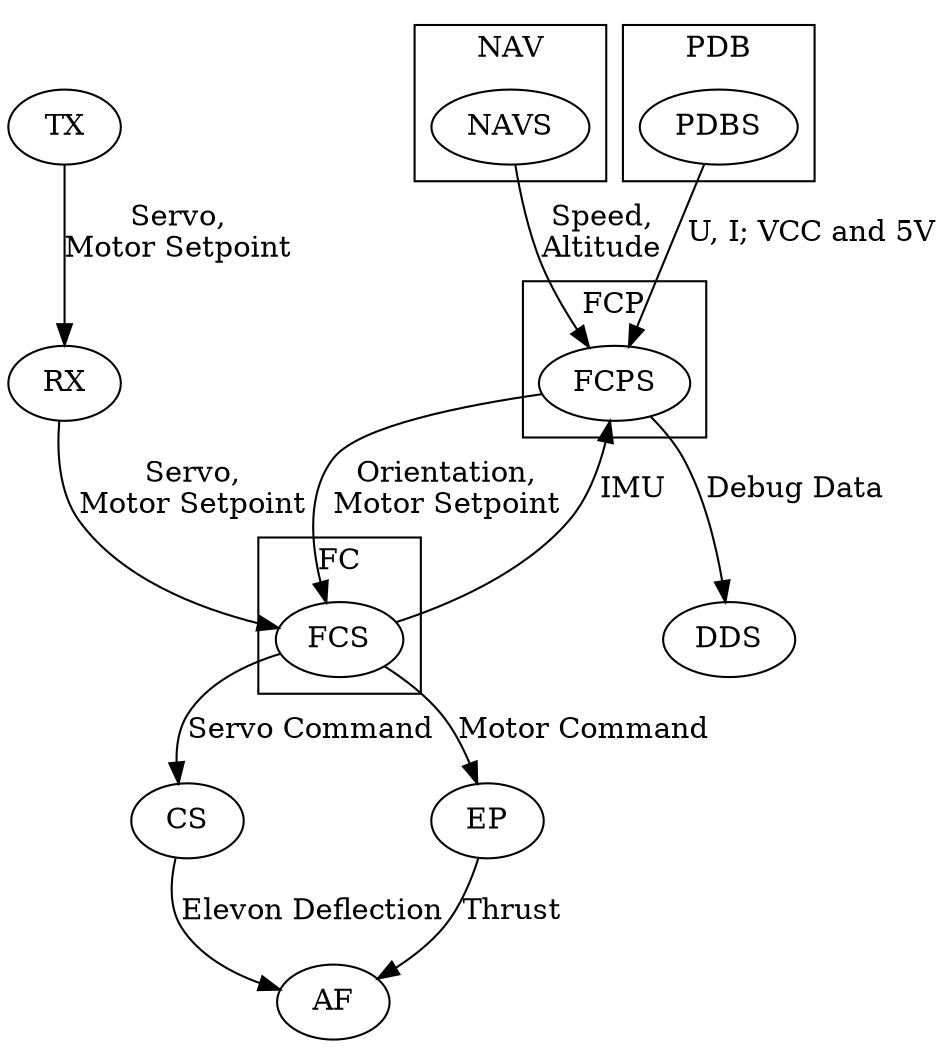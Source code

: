 digraph {
   subgraph clusterFCP {
      label="FCP"
      FCPS
   }

   subgraph clusterFC {
      label="FC"
      FCS;
   }

   subgraph clusterNAV {
      label="NAV"
      NAVS;    
   }

   subgraph clusterPDB {
      label="PDB"
      PDBS
   }

   AF;
   CS;
   EP;
   RX;
   TX;

   FCS -> FCPS [
      label = "IMU"
   ]

   FCPS -> FCS [
      label = "Orientation,\nMotor Setpoint"
   ]

   NAVS -> FCPS [
      label = "Speed,\nAltitude"
   ]

   PDBS -> FCPS [
      label = "U, I; VCC and 5V"
   ]

   TX -> RX [
      label = "Servo,\nMotor Setpoint"
   ];

   RX -> FCS [
      label = "Servo,\nMotor Setpoint"
   ];

   FCS -> CS [
      label = "Servo Command"
   ]

   FCS -> EP [
      label = "Motor Command"
   ]

   CS -> AF [
      label = "Elevon Deflection"
   ]

   EP -> AF [
      label = "Thrust"
   ]

   FCPS -> DDS [
      label = "Debug Data"
   ]

}